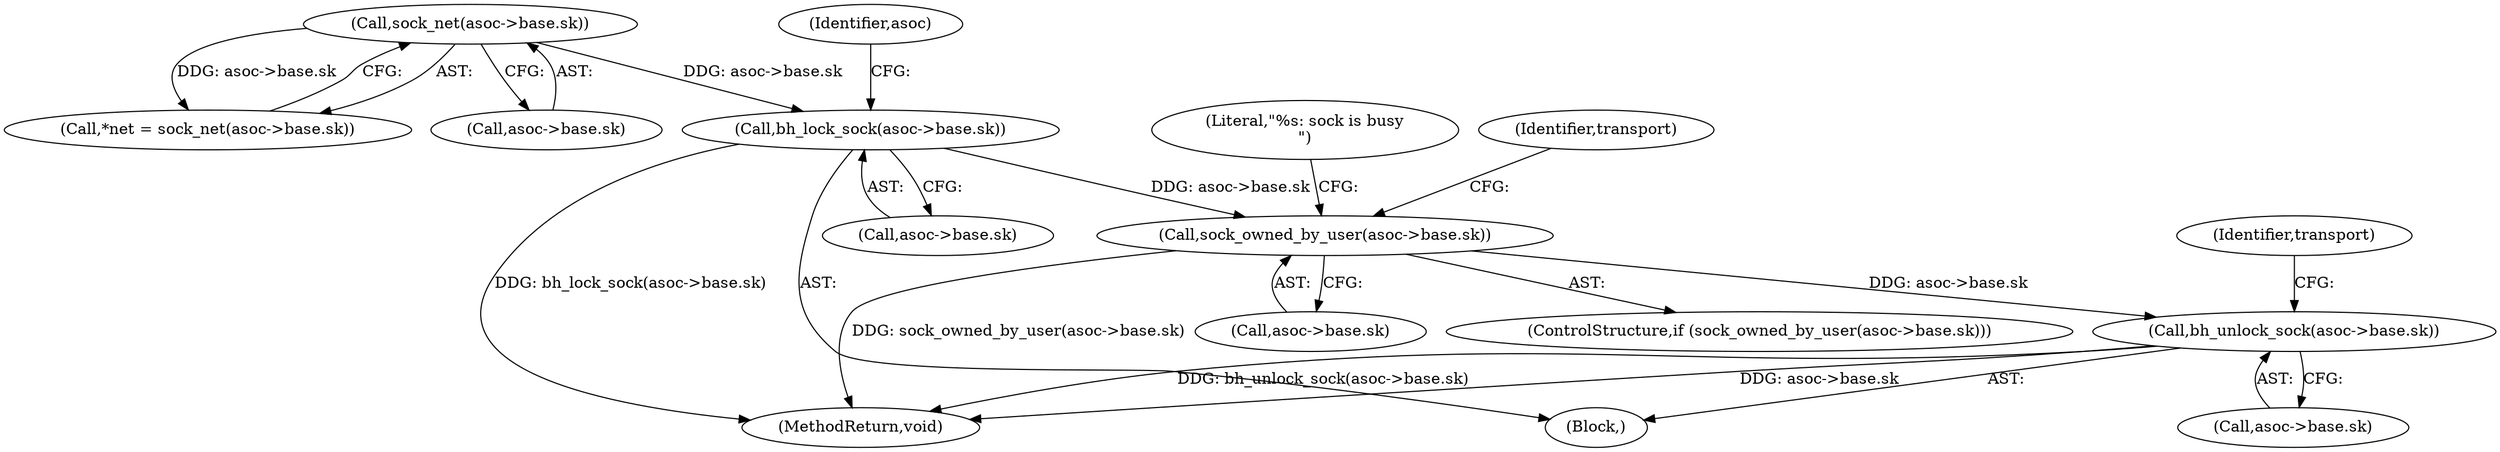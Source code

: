 digraph "1_linux_635682a14427d241bab7bbdeebb48a7d7b91638e_1@pointer" {
"1000195" [label="(Call,bh_unlock_sock(asoc->base.sk))"];
"1000136" [label="(Call,sock_owned_by_user(asoc->base.sk))"];
"1000129" [label="(Call,bh_lock_sock(asoc->base.sk))"];
"1000123" [label="(Call,sock_net(asoc->base.sk))"];
"1000144" [label="(Literal,\"%s: sock is busy\n\")"];
"1000163" [label="(Identifier,transport)"];
"1000203" [label="(MethodReturn,void)"];
"1000195" [label="(Call,bh_unlock_sock(asoc->base.sk))"];
"1000130" [label="(Call,asoc->base.sk)"];
"1000124" [label="(Call,asoc->base.sk)"];
"1000135" [label="(ControlStructure,if (sock_owned_by_user(asoc->base.sk)))"];
"1000137" [label="(Call,asoc->base.sk)"];
"1000106" [label="(Block,)"];
"1000123" [label="(Call,sock_net(asoc->base.sk))"];
"1000121" [label="(Call,*net = sock_net(asoc->base.sk))"];
"1000202" [label="(Identifier,transport)"];
"1000139" [label="(Identifier,asoc)"];
"1000129" [label="(Call,bh_lock_sock(asoc->base.sk))"];
"1000196" [label="(Call,asoc->base.sk)"];
"1000136" [label="(Call,sock_owned_by_user(asoc->base.sk))"];
"1000195" -> "1000106"  [label="AST: "];
"1000195" -> "1000196"  [label="CFG: "];
"1000196" -> "1000195"  [label="AST: "];
"1000202" -> "1000195"  [label="CFG: "];
"1000195" -> "1000203"  [label="DDG: asoc->base.sk"];
"1000195" -> "1000203"  [label="DDG: bh_unlock_sock(asoc->base.sk)"];
"1000136" -> "1000195"  [label="DDG: asoc->base.sk"];
"1000136" -> "1000135"  [label="AST: "];
"1000136" -> "1000137"  [label="CFG: "];
"1000137" -> "1000136"  [label="AST: "];
"1000144" -> "1000136"  [label="CFG: "];
"1000163" -> "1000136"  [label="CFG: "];
"1000136" -> "1000203"  [label="DDG: sock_owned_by_user(asoc->base.sk)"];
"1000129" -> "1000136"  [label="DDG: asoc->base.sk"];
"1000129" -> "1000106"  [label="AST: "];
"1000129" -> "1000130"  [label="CFG: "];
"1000130" -> "1000129"  [label="AST: "];
"1000139" -> "1000129"  [label="CFG: "];
"1000129" -> "1000203"  [label="DDG: bh_lock_sock(asoc->base.sk)"];
"1000123" -> "1000129"  [label="DDG: asoc->base.sk"];
"1000123" -> "1000121"  [label="AST: "];
"1000123" -> "1000124"  [label="CFG: "];
"1000124" -> "1000123"  [label="AST: "];
"1000121" -> "1000123"  [label="CFG: "];
"1000123" -> "1000121"  [label="DDG: asoc->base.sk"];
}
